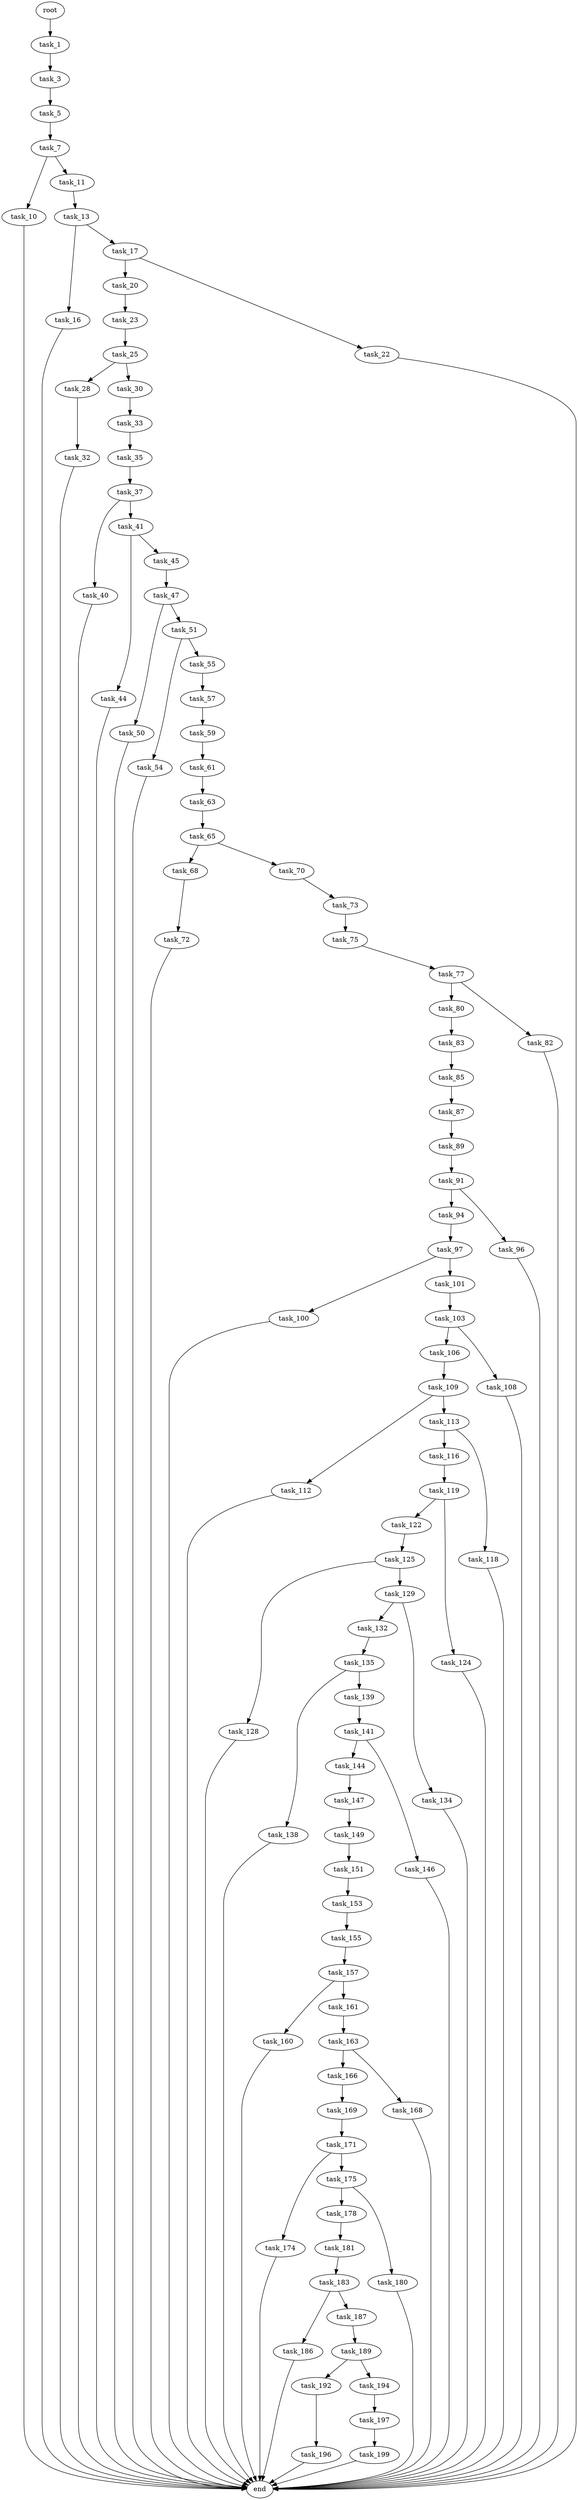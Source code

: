digraph G {
  root [size="0.000000"];
  task_1 [size="13564400488.000000"];
  task_3 [size="27437125878.000000"];
  task_5 [size="3890023155.000000"];
  task_7 [size="37095842659.000000"];
  task_10 [size="11731202759.000000"];
  task_11 [size="24482249126.000000"];
  task_13 [size="368293445632.000000"];
  task_16 [size="231928233984.000000"];
  task_17 [size="2145558004.000000"];
  task_20 [size="1089748090.000000"];
  task_22 [size="402739203182.000000"];
  task_23 [size="368293445632.000000"];
  task_25 [size="1109921294654.000000"];
  task_28 [size="1557086555.000000"];
  task_30 [size="782757789696.000000"];
  task_32 [size="928994698350.000000"];
  task_33 [size="1463451783.000000"];
  task_35 [size="28991029248.000000"];
  task_37 [size="26843573074.000000"];
  task_40 [size="549755813888.000000"];
  task_41 [size="38117968404.000000"];
  task_44 [size="368293445632.000000"];
  task_45 [size="134217728000.000000"];
  task_47 [size="8589934592.000000"];
  task_50 [size="6625765119.000000"];
  task_51 [size="118268049654.000000"];
  task_54 [size="549755813888.000000"];
  task_55 [size="164794977682.000000"];
  task_57 [size="11819400371.000000"];
  task_59 [size="134992584788.000000"];
  task_61 [size="713366780.000000"];
  task_63 [size="83476052696.000000"];
  task_65 [size="4888392312.000000"];
  task_68 [size="776908904294.000000"];
  task_70 [size="492047275215.000000"];
  task_72 [size="29385432571.000000"];
  task_73 [size="8589934592.000000"];
  task_75 [size="368293445632.000000"];
  task_77 [size="574323507112.000000"];
  task_80 [size="149000756606.000000"];
  task_82 [size="1073741824000.000000"];
  task_83 [size="231928233984.000000"];
  task_85 [size="12593291109.000000"];
  task_87 [size="28991029248.000000"];
  task_89 [size="428152880521.000000"];
  task_91 [size="2187442707.000000"];
  task_94 [size="2824345291.000000"];
  task_96 [size="1073741824000.000000"];
  task_97 [size="1279683997408.000000"];
  task_100 [size="85427692395.000000"];
  task_101 [size="25153522706.000000"];
  task_103 [size="125685517649.000000"];
  task_106 [size="70060735081.000000"];
  task_108 [size="28991029248.000000"];
  task_109 [size="1073741824000.000000"];
  task_112 [size="483633331086.000000"];
  task_113 [size="1073741824000.000000"];
  task_116 [size="8589934592.000000"];
  task_118 [size="1073741824000.000000"];
  task_119 [size="368293445632.000000"];
  task_122 [size="1073741824000.000000"];
  task_124 [size="8589934592.000000"];
  task_125 [size="8589934592.000000"];
  task_128 [size="1172455987170.000000"];
  task_129 [size="3787122469.000000"];
  task_132 [size="3494538490.000000"];
  task_134 [size="782757789696.000000"];
  task_135 [size="231928233984.000000"];
  task_138 [size="31788823600.000000"];
  task_139 [size="1073741824000.000000"];
  task_141 [size="368293445632.000000"];
  task_144 [size="7122131926.000000"];
  task_146 [size="231928233984.000000"];
  task_147 [size="28991029248.000000"];
  task_149 [size="134217728000.000000"];
  task_151 [size="37697019631.000000"];
  task_153 [size="19068161255.000000"];
  task_155 [size="19673448774.000000"];
  task_157 [size="231928233984.000000"];
  task_160 [size="21489008507.000000"];
  task_161 [size="42427992859.000000"];
  task_163 [size="1109970466.000000"];
  task_166 [size="68719476736.000000"];
  task_168 [size="231928233984.000000"];
  task_169 [size="594417881104.000000"];
  task_171 [size="20362747974.000000"];
  task_174 [size="231928233984.000000"];
  task_175 [size="368293445632.000000"];
  task_178 [size="17226970686.000000"];
  task_180 [size="134217728000.000000"];
  task_181 [size="12542099496.000000"];
  task_183 [size="1073741824000.000000"];
  task_186 [size="2138607026.000000"];
  task_187 [size="549755813888.000000"];
  task_189 [size="320703232310.000000"];
  task_192 [size="8589934592.000000"];
  task_194 [size="438725355958.000000"];
  task_196 [size="386320291.000000"];
  task_197 [size="7943372962.000000"];
  task_199 [size="9318373367.000000"];
  end [size="0.000000"];

  root -> task_1 [size="1.000000"];
  task_1 -> task_3 [size="679477248.000000"];
  task_3 -> task_5 [size="536870912.000000"];
  task_5 -> task_7 [size="134217728.000000"];
  task_7 -> task_10 [size="679477248.000000"];
  task_7 -> task_11 [size="679477248.000000"];
  task_10 -> end [size="1.000000"];
  task_11 -> task_13 [size="536870912.000000"];
  task_13 -> task_16 [size="411041792.000000"];
  task_13 -> task_17 [size="411041792.000000"];
  task_16 -> end [size="1.000000"];
  task_17 -> task_20 [size="33554432.000000"];
  task_17 -> task_22 [size="33554432.000000"];
  task_20 -> task_23 [size="33554432.000000"];
  task_22 -> end [size="1.000000"];
  task_23 -> task_25 [size="411041792.000000"];
  task_25 -> task_28 [size="679477248.000000"];
  task_25 -> task_30 [size="679477248.000000"];
  task_28 -> task_32 [size="33554432.000000"];
  task_30 -> task_33 [size="679477248.000000"];
  task_32 -> end [size="1.000000"];
  task_33 -> task_35 [size="33554432.000000"];
  task_35 -> task_37 [size="75497472.000000"];
  task_37 -> task_40 [size="536870912.000000"];
  task_37 -> task_41 [size="536870912.000000"];
  task_40 -> end [size="1.000000"];
  task_41 -> task_44 [size="679477248.000000"];
  task_41 -> task_45 [size="679477248.000000"];
  task_44 -> end [size="1.000000"];
  task_45 -> task_47 [size="209715200.000000"];
  task_47 -> task_50 [size="33554432.000000"];
  task_47 -> task_51 [size="33554432.000000"];
  task_50 -> end [size="1.000000"];
  task_51 -> task_54 [size="134217728.000000"];
  task_51 -> task_55 [size="134217728.000000"];
  task_54 -> end [size="1.000000"];
  task_55 -> task_57 [size="301989888.000000"];
  task_57 -> task_59 [size="838860800.000000"];
  task_59 -> task_61 [size="134217728.000000"];
  task_61 -> task_63 [size="33554432.000000"];
  task_63 -> task_65 [size="134217728.000000"];
  task_65 -> task_68 [size="209715200.000000"];
  task_65 -> task_70 [size="209715200.000000"];
  task_68 -> task_72 [size="536870912.000000"];
  task_70 -> task_73 [size="838860800.000000"];
  task_72 -> end [size="1.000000"];
  task_73 -> task_75 [size="33554432.000000"];
  task_75 -> task_77 [size="411041792.000000"];
  task_77 -> task_80 [size="411041792.000000"];
  task_77 -> task_82 [size="411041792.000000"];
  task_80 -> task_83 [size="536870912.000000"];
  task_82 -> end [size="1.000000"];
  task_83 -> task_85 [size="301989888.000000"];
  task_85 -> task_87 [size="536870912.000000"];
  task_87 -> task_89 [size="75497472.000000"];
  task_89 -> task_91 [size="838860800.000000"];
  task_91 -> task_94 [size="134217728.000000"];
  task_91 -> task_96 [size="134217728.000000"];
  task_94 -> task_97 [size="134217728.000000"];
  task_96 -> end [size="1.000000"];
  task_97 -> task_100 [size="838860800.000000"];
  task_97 -> task_101 [size="838860800.000000"];
  task_100 -> end [size="1.000000"];
  task_101 -> task_103 [size="411041792.000000"];
  task_103 -> task_106 [size="134217728.000000"];
  task_103 -> task_108 [size="134217728.000000"];
  task_106 -> task_109 [size="134217728.000000"];
  task_108 -> end [size="1.000000"];
  task_109 -> task_112 [size="838860800.000000"];
  task_109 -> task_113 [size="838860800.000000"];
  task_112 -> end [size="1.000000"];
  task_113 -> task_116 [size="838860800.000000"];
  task_113 -> task_118 [size="838860800.000000"];
  task_116 -> task_119 [size="33554432.000000"];
  task_118 -> end [size="1.000000"];
  task_119 -> task_122 [size="411041792.000000"];
  task_119 -> task_124 [size="411041792.000000"];
  task_122 -> task_125 [size="838860800.000000"];
  task_124 -> end [size="1.000000"];
  task_125 -> task_128 [size="33554432.000000"];
  task_125 -> task_129 [size="33554432.000000"];
  task_128 -> end [size="1.000000"];
  task_129 -> task_132 [size="134217728.000000"];
  task_129 -> task_134 [size="134217728.000000"];
  task_132 -> task_135 [size="301989888.000000"];
  task_134 -> end [size="1.000000"];
  task_135 -> task_138 [size="301989888.000000"];
  task_135 -> task_139 [size="301989888.000000"];
  task_138 -> end [size="1.000000"];
  task_139 -> task_141 [size="838860800.000000"];
  task_141 -> task_144 [size="411041792.000000"];
  task_141 -> task_146 [size="411041792.000000"];
  task_144 -> task_147 [size="209715200.000000"];
  task_146 -> end [size="1.000000"];
  task_147 -> task_149 [size="75497472.000000"];
  task_149 -> task_151 [size="209715200.000000"];
  task_151 -> task_153 [size="33554432.000000"];
  task_153 -> task_155 [size="33554432.000000"];
  task_155 -> task_157 [size="838860800.000000"];
  task_157 -> task_160 [size="301989888.000000"];
  task_157 -> task_161 [size="301989888.000000"];
  task_160 -> end [size="1.000000"];
  task_161 -> task_163 [size="679477248.000000"];
  task_163 -> task_166 [size="33554432.000000"];
  task_163 -> task_168 [size="33554432.000000"];
  task_166 -> task_169 [size="134217728.000000"];
  task_168 -> end [size="1.000000"];
  task_169 -> task_171 [size="411041792.000000"];
  task_171 -> task_174 [size="679477248.000000"];
  task_171 -> task_175 [size="679477248.000000"];
  task_174 -> end [size="1.000000"];
  task_175 -> task_178 [size="411041792.000000"];
  task_175 -> task_180 [size="411041792.000000"];
  task_178 -> task_181 [size="301989888.000000"];
  task_180 -> end [size="1.000000"];
  task_181 -> task_183 [size="536870912.000000"];
  task_183 -> task_186 [size="838860800.000000"];
  task_183 -> task_187 [size="838860800.000000"];
  task_186 -> end [size="1.000000"];
  task_187 -> task_189 [size="536870912.000000"];
  task_189 -> task_192 [size="679477248.000000"];
  task_189 -> task_194 [size="679477248.000000"];
  task_192 -> task_196 [size="33554432.000000"];
  task_194 -> task_197 [size="301989888.000000"];
  task_196 -> end [size="1.000000"];
  task_197 -> task_199 [size="134217728.000000"];
  task_199 -> end [size="1.000000"];
}
